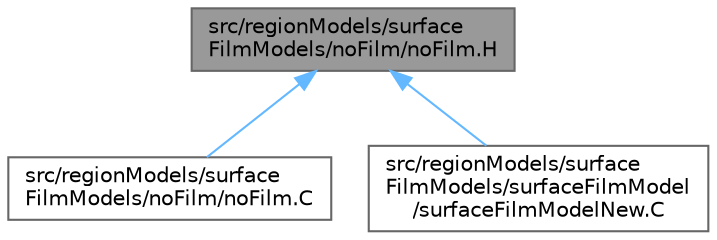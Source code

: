 digraph "src/regionModels/surfaceFilmModels/noFilm/noFilm.H"
{
 // LATEX_PDF_SIZE
  bgcolor="transparent";
  edge [fontname=Helvetica,fontsize=10,labelfontname=Helvetica,labelfontsize=10];
  node [fontname=Helvetica,fontsize=10,shape=box,height=0.2,width=0.4];
  Node1 [id="Node000001",label="src/regionModels/surface\lFilmModels/noFilm/noFilm.H",height=0.2,width=0.4,color="gray40", fillcolor="grey60", style="filled", fontcolor="black",tooltip=" "];
  Node1 -> Node2 [id="edge1_Node000001_Node000002",dir="back",color="steelblue1",style="solid",tooltip=" "];
  Node2 [id="Node000002",label="src/regionModels/surface\lFilmModels/noFilm/noFilm.C",height=0.2,width=0.4,color="grey40", fillcolor="white", style="filled",URL="$noFilm_8C.html",tooltip=" "];
  Node1 -> Node3 [id="edge2_Node000001_Node000003",dir="back",color="steelblue1",style="solid",tooltip=" "];
  Node3 [id="Node000003",label="src/regionModels/surface\lFilmModels/surfaceFilmModel\l/surfaceFilmModelNew.C",height=0.2,width=0.4,color="grey40", fillcolor="white", style="filled",URL="$surfaceFilmModelNew_8C.html",tooltip=" "];
}
